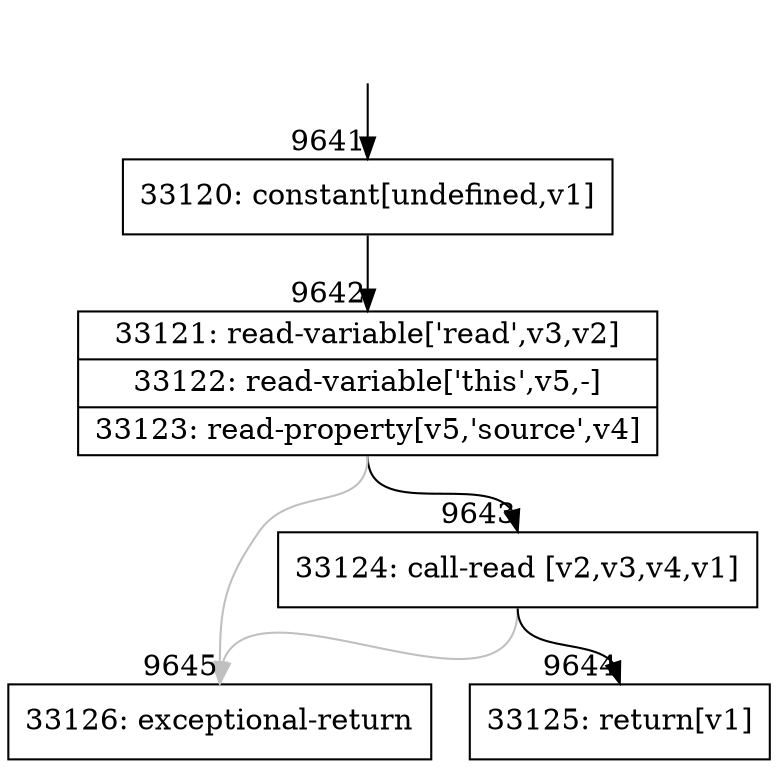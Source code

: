 digraph {
rankdir="TD"
BB_entry817[shape=none,label=""];
BB_entry817 -> BB9641 [tailport=s, headport=n, headlabel="    9641"]
BB9641 [shape=record label="{33120: constant[undefined,v1]}" ] 
BB9641 -> BB9642 [tailport=s, headport=n, headlabel="      9642"]
BB9642 [shape=record label="{33121: read-variable['read',v3,v2]|33122: read-variable['this',v5,-]|33123: read-property[v5,'source',v4]}" ] 
BB9642 -> BB9643 [tailport=s, headport=n, headlabel="      9643"]
BB9642 -> BB9645 [tailport=s, headport=n, color=gray, headlabel="      9645"]
BB9643 [shape=record label="{33124: call-read [v2,v3,v4,v1]}" ] 
BB9643 -> BB9644 [tailport=s, headport=n, headlabel="      9644"]
BB9643 -> BB9645 [tailport=s, headport=n, color=gray]
BB9644 [shape=record label="{33125: return[v1]}" ] 
BB9645 [shape=record label="{33126: exceptional-return}" ] 
//#$~ 17367
}
